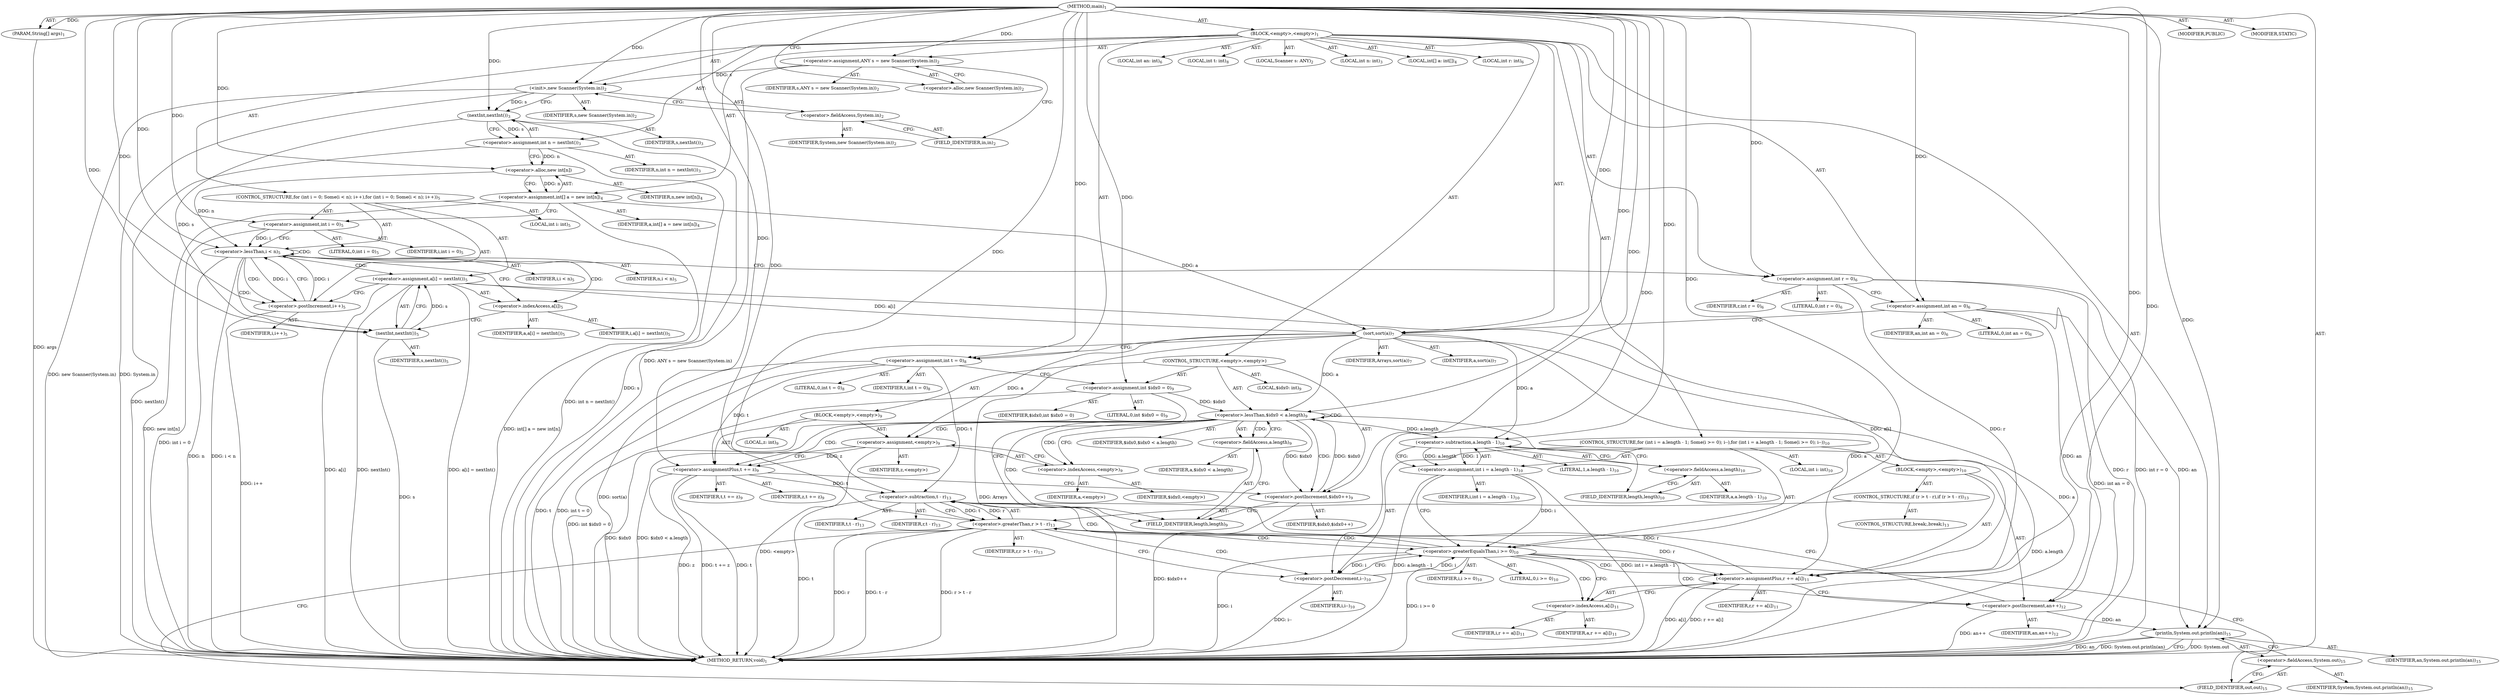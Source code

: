 digraph "main" {  
"19" [label = <(METHOD,main)<SUB>1</SUB>> ]
"20" [label = <(PARAM,String[] args)<SUB>1</SUB>> ]
"21" [label = <(BLOCK,&lt;empty&gt;,&lt;empty&gt;)<SUB>1</SUB>> ]
"4" [label = <(LOCAL,Scanner s: ANY)<SUB>2</SUB>> ]
"22" [label = <(&lt;operator&gt;.assignment,ANY s = new Scanner(System.in))<SUB>2</SUB>> ]
"23" [label = <(IDENTIFIER,s,ANY s = new Scanner(System.in))<SUB>2</SUB>> ]
"24" [label = <(&lt;operator&gt;.alloc,new Scanner(System.in))<SUB>2</SUB>> ]
"25" [label = <(&lt;init&gt;,new Scanner(System.in))<SUB>2</SUB>> ]
"3" [label = <(IDENTIFIER,s,new Scanner(System.in))<SUB>2</SUB>> ]
"26" [label = <(&lt;operator&gt;.fieldAccess,System.in)<SUB>2</SUB>> ]
"27" [label = <(IDENTIFIER,System,new Scanner(System.in))<SUB>2</SUB>> ]
"28" [label = <(FIELD_IDENTIFIER,in,in)<SUB>2</SUB>> ]
"29" [label = <(LOCAL,int n: int)<SUB>3</SUB>> ]
"30" [label = <(&lt;operator&gt;.assignment,int n = nextInt())<SUB>3</SUB>> ]
"31" [label = <(IDENTIFIER,n,int n = nextInt())<SUB>3</SUB>> ]
"32" [label = <(nextInt,nextInt())<SUB>3</SUB>> ]
"33" [label = <(IDENTIFIER,s,nextInt())<SUB>3</SUB>> ]
"34" [label = <(LOCAL,int[] a: int[])<SUB>4</SUB>> ]
"35" [label = <(&lt;operator&gt;.assignment,int[] a = new int[n])<SUB>4</SUB>> ]
"36" [label = <(IDENTIFIER,a,int[] a = new int[n])<SUB>4</SUB>> ]
"37" [label = <(&lt;operator&gt;.alloc,new int[n])> ]
"38" [label = <(IDENTIFIER,n,new int[n])<SUB>4</SUB>> ]
"39" [label = <(CONTROL_STRUCTURE,for (int i = 0; Some(i &lt; n); i++),for (int i = 0; Some(i &lt; n); i++))<SUB>5</SUB>> ]
"40" [label = <(LOCAL,int i: int)<SUB>5</SUB>> ]
"41" [label = <(&lt;operator&gt;.assignment,int i = 0)<SUB>5</SUB>> ]
"42" [label = <(IDENTIFIER,i,int i = 0)<SUB>5</SUB>> ]
"43" [label = <(LITERAL,0,int i = 0)<SUB>5</SUB>> ]
"44" [label = <(&lt;operator&gt;.lessThan,i &lt; n)<SUB>5</SUB>> ]
"45" [label = <(IDENTIFIER,i,i &lt; n)<SUB>5</SUB>> ]
"46" [label = <(IDENTIFIER,n,i &lt; n)<SUB>5</SUB>> ]
"47" [label = <(&lt;operator&gt;.postIncrement,i++)<SUB>5</SUB>> ]
"48" [label = <(IDENTIFIER,i,i++)<SUB>5</SUB>> ]
"49" [label = <(&lt;operator&gt;.assignment,a[i] = nextInt())<SUB>5</SUB>> ]
"50" [label = <(&lt;operator&gt;.indexAccess,a[i])<SUB>5</SUB>> ]
"51" [label = <(IDENTIFIER,a,a[i] = nextInt())<SUB>5</SUB>> ]
"52" [label = <(IDENTIFIER,i,a[i] = nextInt())<SUB>5</SUB>> ]
"53" [label = <(nextInt,nextInt())<SUB>5</SUB>> ]
"54" [label = <(IDENTIFIER,s,nextInt())<SUB>5</SUB>> ]
"55" [label = <(LOCAL,int r: int)<SUB>6</SUB>> ]
"56" [label = <(LOCAL,int an: int)<SUB>6</SUB>> ]
"57" [label = <(&lt;operator&gt;.assignment,int r = 0)<SUB>6</SUB>> ]
"58" [label = <(IDENTIFIER,r,int r = 0)<SUB>6</SUB>> ]
"59" [label = <(LITERAL,0,int r = 0)<SUB>6</SUB>> ]
"60" [label = <(&lt;operator&gt;.assignment,int an = 0)<SUB>6</SUB>> ]
"61" [label = <(IDENTIFIER,an,int an = 0)<SUB>6</SUB>> ]
"62" [label = <(LITERAL,0,int an = 0)<SUB>6</SUB>> ]
"63" [label = <(sort,sort(a))<SUB>7</SUB>> ]
"64" [label = <(IDENTIFIER,Arrays,sort(a))<SUB>7</SUB>> ]
"65" [label = <(IDENTIFIER,a,sort(a))<SUB>7</SUB>> ]
"66" [label = <(LOCAL,int t: int)<SUB>8</SUB>> ]
"67" [label = <(&lt;operator&gt;.assignment,int t = 0)<SUB>8</SUB>> ]
"68" [label = <(IDENTIFIER,t,int t = 0)<SUB>8</SUB>> ]
"69" [label = <(LITERAL,0,int t = 0)<SUB>8</SUB>> ]
"70" [label = <(CONTROL_STRUCTURE,&lt;empty&gt;,&lt;empty&gt;)> ]
"71" [label = <(LOCAL,$idx0: int)<SUB>9</SUB>> ]
"72" [label = <(&lt;operator&gt;.assignment,int $idx0 = 0)<SUB>9</SUB>> ]
"73" [label = <(IDENTIFIER,$idx0,int $idx0 = 0)> ]
"74" [label = <(LITERAL,0,int $idx0 = 0)<SUB>9</SUB>> ]
"75" [label = <(&lt;operator&gt;.lessThan,$idx0 &lt; a.length)<SUB>9</SUB>> ]
"76" [label = <(IDENTIFIER,$idx0,$idx0 &lt; a.length)> ]
"77" [label = <(&lt;operator&gt;.fieldAccess,a.length)<SUB>9</SUB>> ]
"78" [label = <(IDENTIFIER,a,$idx0 &lt; a.length)> ]
"79" [label = <(FIELD_IDENTIFIER,length,length)<SUB>9</SUB>> ]
"80" [label = <(&lt;operator&gt;.postIncrement,$idx0++)<SUB>9</SUB>> ]
"81" [label = <(IDENTIFIER,$idx0,$idx0++)> ]
"82" [label = <(BLOCK,&lt;empty&gt;,&lt;empty&gt;)<SUB>9</SUB>> ]
"83" [label = <(LOCAL,z: int)<SUB>9</SUB>> ]
"84" [label = <(&lt;operator&gt;.assignment,&lt;empty&gt;)<SUB>9</SUB>> ]
"85" [label = <(IDENTIFIER,z,&lt;empty&gt;)> ]
"86" [label = <(&lt;operator&gt;.indexAccess,&lt;empty&gt;)<SUB>9</SUB>> ]
"87" [label = <(IDENTIFIER,a,&lt;empty&gt;)> ]
"88" [label = <(IDENTIFIER,$idx0,&lt;empty&gt;)> ]
"89" [label = <(&lt;operator&gt;.assignmentPlus,t += z)<SUB>9</SUB>> ]
"90" [label = <(IDENTIFIER,t,t += z)<SUB>9</SUB>> ]
"91" [label = <(IDENTIFIER,z,t += z)<SUB>9</SUB>> ]
"92" [label = <(CONTROL_STRUCTURE,for (int i = a.length - 1; Some(i &gt;= 0); i--),for (int i = a.length - 1; Some(i &gt;= 0); i--))<SUB>10</SUB>> ]
"93" [label = <(LOCAL,int i: int)<SUB>10</SUB>> ]
"94" [label = <(&lt;operator&gt;.assignment,int i = a.length - 1)<SUB>10</SUB>> ]
"95" [label = <(IDENTIFIER,i,int i = a.length - 1)<SUB>10</SUB>> ]
"96" [label = <(&lt;operator&gt;.subtraction,a.length - 1)<SUB>10</SUB>> ]
"97" [label = <(&lt;operator&gt;.fieldAccess,a.length)<SUB>10</SUB>> ]
"98" [label = <(IDENTIFIER,a,a.length - 1)<SUB>10</SUB>> ]
"99" [label = <(FIELD_IDENTIFIER,length,length)<SUB>10</SUB>> ]
"100" [label = <(LITERAL,1,a.length - 1)<SUB>10</SUB>> ]
"101" [label = <(&lt;operator&gt;.greaterEqualsThan,i &gt;= 0)<SUB>10</SUB>> ]
"102" [label = <(IDENTIFIER,i,i &gt;= 0)<SUB>10</SUB>> ]
"103" [label = <(LITERAL,0,i &gt;= 0)<SUB>10</SUB>> ]
"104" [label = <(&lt;operator&gt;.postDecrement,i--)<SUB>10</SUB>> ]
"105" [label = <(IDENTIFIER,i,i--)<SUB>10</SUB>> ]
"106" [label = <(BLOCK,&lt;empty&gt;,&lt;empty&gt;)<SUB>10</SUB>> ]
"107" [label = <(&lt;operator&gt;.assignmentPlus,r += a[i])<SUB>11</SUB>> ]
"108" [label = <(IDENTIFIER,r,r += a[i])<SUB>11</SUB>> ]
"109" [label = <(&lt;operator&gt;.indexAccess,a[i])<SUB>11</SUB>> ]
"110" [label = <(IDENTIFIER,a,r += a[i])<SUB>11</SUB>> ]
"111" [label = <(IDENTIFIER,i,r += a[i])<SUB>11</SUB>> ]
"112" [label = <(&lt;operator&gt;.postIncrement,an++)<SUB>12</SUB>> ]
"113" [label = <(IDENTIFIER,an,an++)<SUB>12</SUB>> ]
"114" [label = <(CONTROL_STRUCTURE,if (r &gt; t - r),if (r &gt; t - r))<SUB>13</SUB>> ]
"115" [label = <(&lt;operator&gt;.greaterThan,r &gt; t - r)<SUB>13</SUB>> ]
"116" [label = <(IDENTIFIER,r,r &gt; t - r)<SUB>13</SUB>> ]
"117" [label = <(&lt;operator&gt;.subtraction,t - r)<SUB>13</SUB>> ]
"118" [label = <(IDENTIFIER,t,t - r)<SUB>13</SUB>> ]
"119" [label = <(IDENTIFIER,r,t - r)<SUB>13</SUB>> ]
"120" [label = <(CONTROL_STRUCTURE,break;,break;)<SUB>13</SUB>> ]
"121" [label = <(println,System.out.println(an))<SUB>15</SUB>> ]
"122" [label = <(&lt;operator&gt;.fieldAccess,System.out)<SUB>15</SUB>> ]
"123" [label = <(IDENTIFIER,System,System.out.println(an))<SUB>15</SUB>> ]
"124" [label = <(FIELD_IDENTIFIER,out,out)<SUB>15</SUB>> ]
"125" [label = <(IDENTIFIER,an,System.out.println(an))<SUB>15</SUB>> ]
"126" [label = <(MODIFIER,PUBLIC)> ]
"127" [label = <(MODIFIER,STATIC)> ]
"128" [label = <(METHOD_RETURN,void)<SUB>1</SUB>> ]
  "19" -> "20"  [ label = "AST: "] 
  "19" -> "21"  [ label = "AST: "] 
  "19" -> "126"  [ label = "AST: "] 
  "19" -> "127"  [ label = "AST: "] 
  "19" -> "128"  [ label = "AST: "] 
  "21" -> "4"  [ label = "AST: "] 
  "21" -> "22"  [ label = "AST: "] 
  "21" -> "25"  [ label = "AST: "] 
  "21" -> "29"  [ label = "AST: "] 
  "21" -> "30"  [ label = "AST: "] 
  "21" -> "34"  [ label = "AST: "] 
  "21" -> "35"  [ label = "AST: "] 
  "21" -> "39"  [ label = "AST: "] 
  "21" -> "55"  [ label = "AST: "] 
  "21" -> "56"  [ label = "AST: "] 
  "21" -> "57"  [ label = "AST: "] 
  "21" -> "60"  [ label = "AST: "] 
  "21" -> "63"  [ label = "AST: "] 
  "21" -> "66"  [ label = "AST: "] 
  "21" -> "67"  [ label = "AST: "] 
  "21" -> "70"  [ label = "AST: "] 
  "21" -> "92"  [ label = "AST: "] 
  "21" -> "121"  [ label = "AST: "] 
  "22" -> "23"  [ label = "AST: "] 
  "22" -> "24"  [ label = "AST: "] 
  "25" -> "3"  [ label = "AST: "] 
  "25" -> "26"  [ label = "AST: "] 
  "26" -> "27"  [ label = "AST: "] 
  "26" -> "28"  [ label = "AST: "] 
  "30" -> "31"  [ label = "AST: "] 
  "30" -> "32"  [ label = "AST: "] 
  "32" -> "33"  [ label = "AST: "] 
  "35" -> "36"  [ label = "AST: "] 
  "35" -> "37"  [ label = "AST: "] 
  "37" -> "38"  [ label = "AST: "] 
  "39" -> "40"  [ label = "AST: "] 
  "39" -> "41"  [ label = "AST: "] 
  "39" -> "44"  [ label = "AST: "] 
  "39" -> "47"  [ label = "AST: "] 
  "39" -> "49"  [ label = "AST: "] 
  "41" -> "42"  [ label = "AST: "] 
  "41" -> "43"  [ label = "AST: "] 
  "44" -> "45"  [ label = "AST: "] 
  "44" -> "46"  [ label = "AST: "] 
  "47" -> "48"  [ label = "AST: "] 
  "49" -> "50"  [ label = "AST: "] 
  "49" -> "53"  [ label = "AST: "] 
  "50" -> "51"  [ label = "AST: "] 
  "50" -> "52"  [ label = "AST: "] 
  "53" -> "54"  [ label = "AST: "] 
  "57" -> "58"  [ label = "AST: "] 
  "57" -> "59"  [ label = "AST: "] 
  "60" -> "61"  [ label = "AST: "] 
  "60" -> "62"  [ label = "AST: "] 
  "63" -> "64"  [ label = "AST: "] 
  "63" -> "65"  [ label = "AST: "] 
  "67" -> "68"  [ label = "AST: "] 
  "67" -> "69"  [ label = "AST: "] 
  "70" -> "71"  [ label = "AST: "] 
  "70" -> "72"  [ label = "AST: "] 
  "70" -> "75"  [ label = "AST: "] 
  "70" -> "80"  [ label = "AST: "] 
  "70" -> "82"  [ label = "AST: "] 
  "72" -> "73"  [ label = "AST: "] 
  "72" -> "74"  [ label = "AST: "] 
  "75" -> "76"  [ label = "AST: "] 
  "75" -> "77"  [ label = "AST: "] 
  "77" -> "78"  [ label = "AST: "] 
  "77" -> "79"  [ label = "AST: "] 
  "80" -> "81"  [ label = "AST: "] 
  "82" -> "83"  [ label = "AST: "] 
  "82" -> "84"  [ label = "AST: "] 
  "82" -> "89"  [ label = "AST: "] 
  "84" -> "85"  [ label = "AST: "] 
  "84" -> "86"  [ label = "AST: "] 
  "86" -> "87"  [ label = "AST: "] 
  "86" -> "88"  [ label = "AST: "] 
  "89" -> "90"  [ label = "AST: "] 
  "89" -> "91"  [ label = "AST: "] 
  "92" -> "93"  [ label = "AST: "] 
  "92" -> "94"  [ label = "AST: "] 
  "92" -> "101"  [ label = "AST: "] 
  "92" -> "104"  [ label = "AST: "] 
  "92" -> "106"  [ label = "AST: "] 
  "94" -> "95"  [ label = "AST: "] 
  "94" -> "96"  [ label = "AST: "] 
  "96" -> "97"  [ label = "AST: "] 
  "96" -> "100"  [ label = "AST: "] 
  "97" -> "98"  [ label = "AST: "] 
  "97" -> "99"  [ label = "AST: "] 
  "101" -> "102"  [ label = "AST: "] 
  "101" -> "103"  [ label = "AST: "] 
  "104" -> "105"  [ label = "AST: "] 
  "106" -> "107"  [ label = "AST: "] 
  "106" -> "112"  [ label = "AST: "] 
  "106" -> "114"  [ label = "AST: "] 
  "107" -> "108"  [ label = "AST: "] 
  "107" -> "109"  [ label = "AST: "] 
  "109" -> "110"  [ label = "AST: "] 
  "109" -> "111"  [ label = "AST: "] 
  "112" -> "113"  [ label = "AST: "] 
  "114" -> "115"  [ label = "AST: "] 
  "114" -> "120"  [ label = "AST: "] 
  "115" -> "116"  [ label = "AST: "] 
  "115" -> "117"  [ label = "AST: "] 
  "117" -> "118"  [ label = "AST: "] 
  "117" -> "119"  [ label = "AST: "] 
  "121" -> "122"  [ label = "AST: "] 
  "121" -> "125"  [ label = "AST: "] 
  "122" -> "123"  [ label = "AST: "] 
  "122" -> "124"  [ label = "AST: "] 
  "22" -> "28"  [ label = "CFG: "] 
  "25" -> "32"  [ label = "CFG: "] 
  "30" -> "37"  [ label = "CFG: "] 
  "35" -> "41"  [ label = "CFG: "] 
  "57" -> "60"  [ label = "CFG: "] 
  "60" -> "63"  [ label = "CFG: "] 
  "63" -> "67"  [ label = "CFG: "] 
  "67" -> "72"  [ label = "CFG: "] 
  "121" -> "128"  [ label = "CFG: "] 
  "24" -> "22"  [ label = "CFG: "] 
  "26" -> "25"  [ label = "CFG: "] 
  "32" -> "30"  [ label = "CFG: "] 
  "37" -> "35"  [ label = "CFG: "] 
  "41" -> "44"  [ label = "CFG: "] 
  "44" -> "50"  [ label = "CFG: "] 
  "44" -> "57"  [ label = "CFG: "] 
  "47" -> "44"  [ label = "CFG: "] 
  "49" -> "47"  [ label = "CFG: "] 
  "72" -> "79"  [ label = "CFG: "] 
  "75" -> "86"  [ label = "CFG: "] 
  "75" -> "99"  [ label = "CFG: "] 
  "80" -> "79"  [ label = "CFG: "] 
  "94" -> "101"  [ label = "CFG: "] 
  "101" -> "109"  [ label = "CFG: "] 
  "101" -> "124"  [ label = "CFG: "] 
  "104" -> "101"  [ label = "CFG: "] 
  "122" -> "121"  [ label = "CFG: "] 
  "28" -> "26"  [ label = "CFG: "] 
  "50" -> "53"  [ label = "CFG: "] 
  "53" -> "49"  [ label = "CFG: "] 
  "77" -> "75"  [ label = "CFG: "] 
  "84" -> "89"  [ label = "CFG: "] 
  "89" -> "80"  [ label = "CFG: "] 
  "96" -> "94"  [ label = "CFG: "] 
  "107" -> "112"  [ label = "CFG: "] 
  "112" -> "117"  [ label = "CFG: "] 
  "124" -> "122"  [ label = "CFG: "] 
  "79" -> "77"  [ label = "CFG: "] 
  "86" -> "84"  [ label = "CFG: "] 
  "97" -> "96"  [ label = "CFG: "] 
  "109" -> "107"  [ label = "CFG: "] 
  "115" -> "124"  [ label = "CFG: "] 
  "115" -> "104"  [ label = "CFG: "] 
  "99" -> "97"  [ label = "CFG: "] 
  "117" -> "115"  [ label = "CFG: "] 
  "19" -> "24"  [ label = "CFG: "] 
  "20" -> "128"  [ label = "DDG: args"] 
  "22" -> "128"  [ label = "DDG: ANY s = new Scanner(System.in)"] 
  "25" -> "128"  [ label = "DDG: System.in"] 
  "25" -> "128"  [ label = "DDG: new Scanner(System.in)"] 
  "32" -> "128"  [ label = "DDG: s"] 
  "30" -> "128"  [ label = "DDG: nextInt()"] 
  "30" -> "128"  [ label = "DDG: int n = nextInt()"] 
  "35" -> "128"  [ label = "DDG: new int[n]"] 
  "35" -> "128"  [ label = "DDG: int[] a = new int[n]"] 
  "41" -> "128"  [ label = "DDG: int i = 0"] 
  "44" -> "128"  [ label = "DDG: n"] 
  "44" -> "128"  [ label = "DDG: i &lt; n"] 
  "57" -> "128"  [ label = "DDG: r"] 
  "57" -> "128"  [ label = "DDG: int r = 0"] 
  "60" -> "128"  [ label = "DDG: int an = 0"] 
  "63" -> "128"  [ label = "DDG: a"] 
  "63" -> "128"  [ label = "DDG: sort(a)"] 
  "67" -> "128"  [ label = "DDG: t"] 
  "67" -> "128"  [ label = "DDG: int t = 0"] 
  "72" -> "128"  [ label = "DDG: int $idx0 = 0"] 
  "75" -> "128"  [ label = "DDG: $idx0"] 
  "75" -> "128"  [ label = "DDG: $idx0 &lt; a.length"] 
  "96" -> "128"  [ label = "DDG: a.length"] 
  "94" -> "128"  [ label = "DDG: a.length - 1"] 
  "94" -> "128"  [ label = "DDG: int i = a.length - 1"] 
  "101" -> "128"  [ label = "DDG: i"] 
  "101" -> "128"  [ label = "DDG: i &gt;= 0"] 
  "107" -> "128"  [ label = "DDG: a[i]"] 
  "107" -> "128"  [ label = "DDG: r += a[i]"] 
  "112" -> "128"  [ label = "DDG: an++"] 
  "115" -> "128"  [ label = "DDG: r"] 
  "117" -> "128"  [ label = "DDG: t"] 
  "115" -> "128"  [ label = "DDG: t - r"] 
  "115" -> "128"  [ label = "DDG: r &gt; t - r"] 
  "104" -> "128"  [ label = "DDG: i--"] 
  "121" -> "128"  [ label = "DDG: System.out"] 
  "121" -> "128"  [ label = "DDG: an"] 
  "121" -> "128"  [ label = "DDG: System.out.println(an)"] 
  "84" -> "128"  [ label = "DDG: &lt;empty&gt;"] 
  "89" -> "128"  [ label = "DDG: t"] 
  "89" -> "128"  [ label = "DDG: z"] 
  "89" -> "128"  [ label = "DDG: t += z"] 
  "80" -> "128"  [ label = "DDG: $idx0++"] 
  "49" -> "128"  [ label = "DDG: a[i]"] 
  "53" -> "128"  [ label = "DDG: s"] 
  "49" -> "128"  [ label = "DDG: nextInt()"] 
  "49" -> "128"  [ label = "DDG: a[i] = nextInt()"] 
  "47" -> "128"  [ label = "DDG: i++"] 
  "63" -> "128"  [ label = "DDG: Arrays"] 
  "19" -> "20"  [ label = "DDG: "] 
  "19" -> "22"  [ label = "DDG: "] 
  "32" -> "30"  [ label = "DDG: s"] 
  "37" -> "35"  [ label = "DDG: n"] 
  "19" -> "57"  [ label = "DDG: "] 
  "19" -> "60"  [ label = "DDG: "] 
  "19" -> "67"  [ label = "DDG: "] 
  "22" -> "25"  [ label = "DDG: s"] 
  "19" -> "25"  [ label = "DDG: "] 
  "19" -> "41"  [ label = "DDG: "] 
  "53" -> "49"  [ label = "DDG: s"] 
  "19" -> "63"  [ label = "DDG: "] 
  "35" -> "63"  [ label = "DDG: a"] 
  "49" -> "63"  [ label = "DDG: a[i]"] 
  "19" -> "72"  [ label = "DDG: "] 
  "96" -> "94"  [ label = "DDG: a.length"] 
  "96" -> "94"  [ label = "DDG: 1"] 
  "60" -> "121"  [ label = "DDG: an"] 
  "112" -> "121"  [ label = "DDG: an"] 
  "19" -> "121"  [ label = "DDG: "] 
  "25" -> "32"  [ label = "DDG: s"] 
  "19" -> "32"  [ label = "DDG: "] 
  "30" -> "37"  [ label = "DDG: n"] 
  "19" -> "37"  [ label = "DDG: "] 
  "41" -> "44"  [ label = "DDG: i"] 
  "47" -> "44"  [ label = "DDG: i"] 
  "19" -> "44"  [ label = "DDG: "] 
  "37" -> "44"  [ label = "DDG: n"] 
  "44" -> "47"  [ label = "DDG: i"] 
  "19" -> "47"  [ label = "DDG: "] 
  "72" -> "75"  [ label = "DDG: $idx0"] 
  "80" -> "75"  [ label = "DDG: $idx0"] 
  "19" -> "75"  [ label = "DDG: "] 
  "63" -> "75"  [ label = "DDG: a"] 
  "75" -> "80"  [ label = "DDG: $idx0"] 
  "19" -> "80"  [ label = "DDG: "] 
  "63" -> "84"  [ label = "DDG: a"] 
  "84" -> "89"  [ label = "DDG: z"] 
  "19" -> "89"  [ label = "DDG: "] 
  "94" -> "101"  [ label = "DDG: i"] 
  "104" -> "101"  [ label = "DDG: i"] 
  "19" -> "101"  [ label = "DDG: "] 
  "101" -> "104"  [ label = "DDG: i"] 
  "19" -> "104"  [ label = "DDG: "] 
  "63" -> "107"  [ label = "DDG: a"] 
  "49" -> "107"  [ label = "DDG: a[i]"] 
  "32" -> "53"  [ label = "DDG: s"] 
  "19" -> "53"  [ label = "DDG: "] 
  "67" -> "89"  [ label = "DDG: t"] 
  "63" -> "96"  [ label = "DDG: a"] 
  "75" -> "96"  [ label = "DDG: a.length"] 
  "19" -> "96"  [ label = "DDG: "] 
  "57" -> "107"  [ label = "DDG: r"] 
  "115" -> "107"  [ label = "DDG: r"] 
  "19" -> "107"  [ label = "DDG: "] 
  "60" -> "112"  [ label = "DDG: an"] 
  "19" -> "112"  [ label = "DDG: "] 
  "117" -> "115"  [ label = "DDG: r"] 
  "19" -> "115"  [ label = "DDG: "] 
  "117" -> "115"  [ label = "DDG: t"] 
  "67" -> "117"  [ label = "DDG: t"] 
  "89" -> "117"  [ label = "DDG: t"] 
  "19" -> "117"  [ label = "DDG: "] 
  "107" -> "117"  [ label = "DDG: r"] 
  "44" -> "47"  [ label = "CDG: "] 
  "44" -> "49"  [ label = "CDG: "] 
  "44" -> "53"  [ label = "CDG: "] 
  "44" -> "50"  [ label = "CDG: "] 
  "44" -> "44"  [ label = "CDG: "] 
  "75" -> "80"  [ label = "CDG: "] 
  "75" -> "77"  [ label = "CDG: "] 
  "75" -> "89"  [ label = "CDG: "] 
  "75" -> "75"  [ label = "CDG: "] 
  "75" -> "84"  [ label = "CDG: "] 
  "75" -> "79"  [ label = "CDG: "] 
  "75" -> "86"  [ label = "CDG: "] 
  "101" -> "107"  [ label = "CDG: "] 
  "101" -> "115"  [ label = "CDG: "] 
  "101" -> "117"  [ label = "CDG: "] 
  "101" -> "112"  [ label = "CDG: "] 
  "101" -> "109"  [ label = "CDG: "] 
  "115" -> "104"  [ label = "CDG: "] 
  "115" -> "101"  [ label = "CDG: "] 
}
